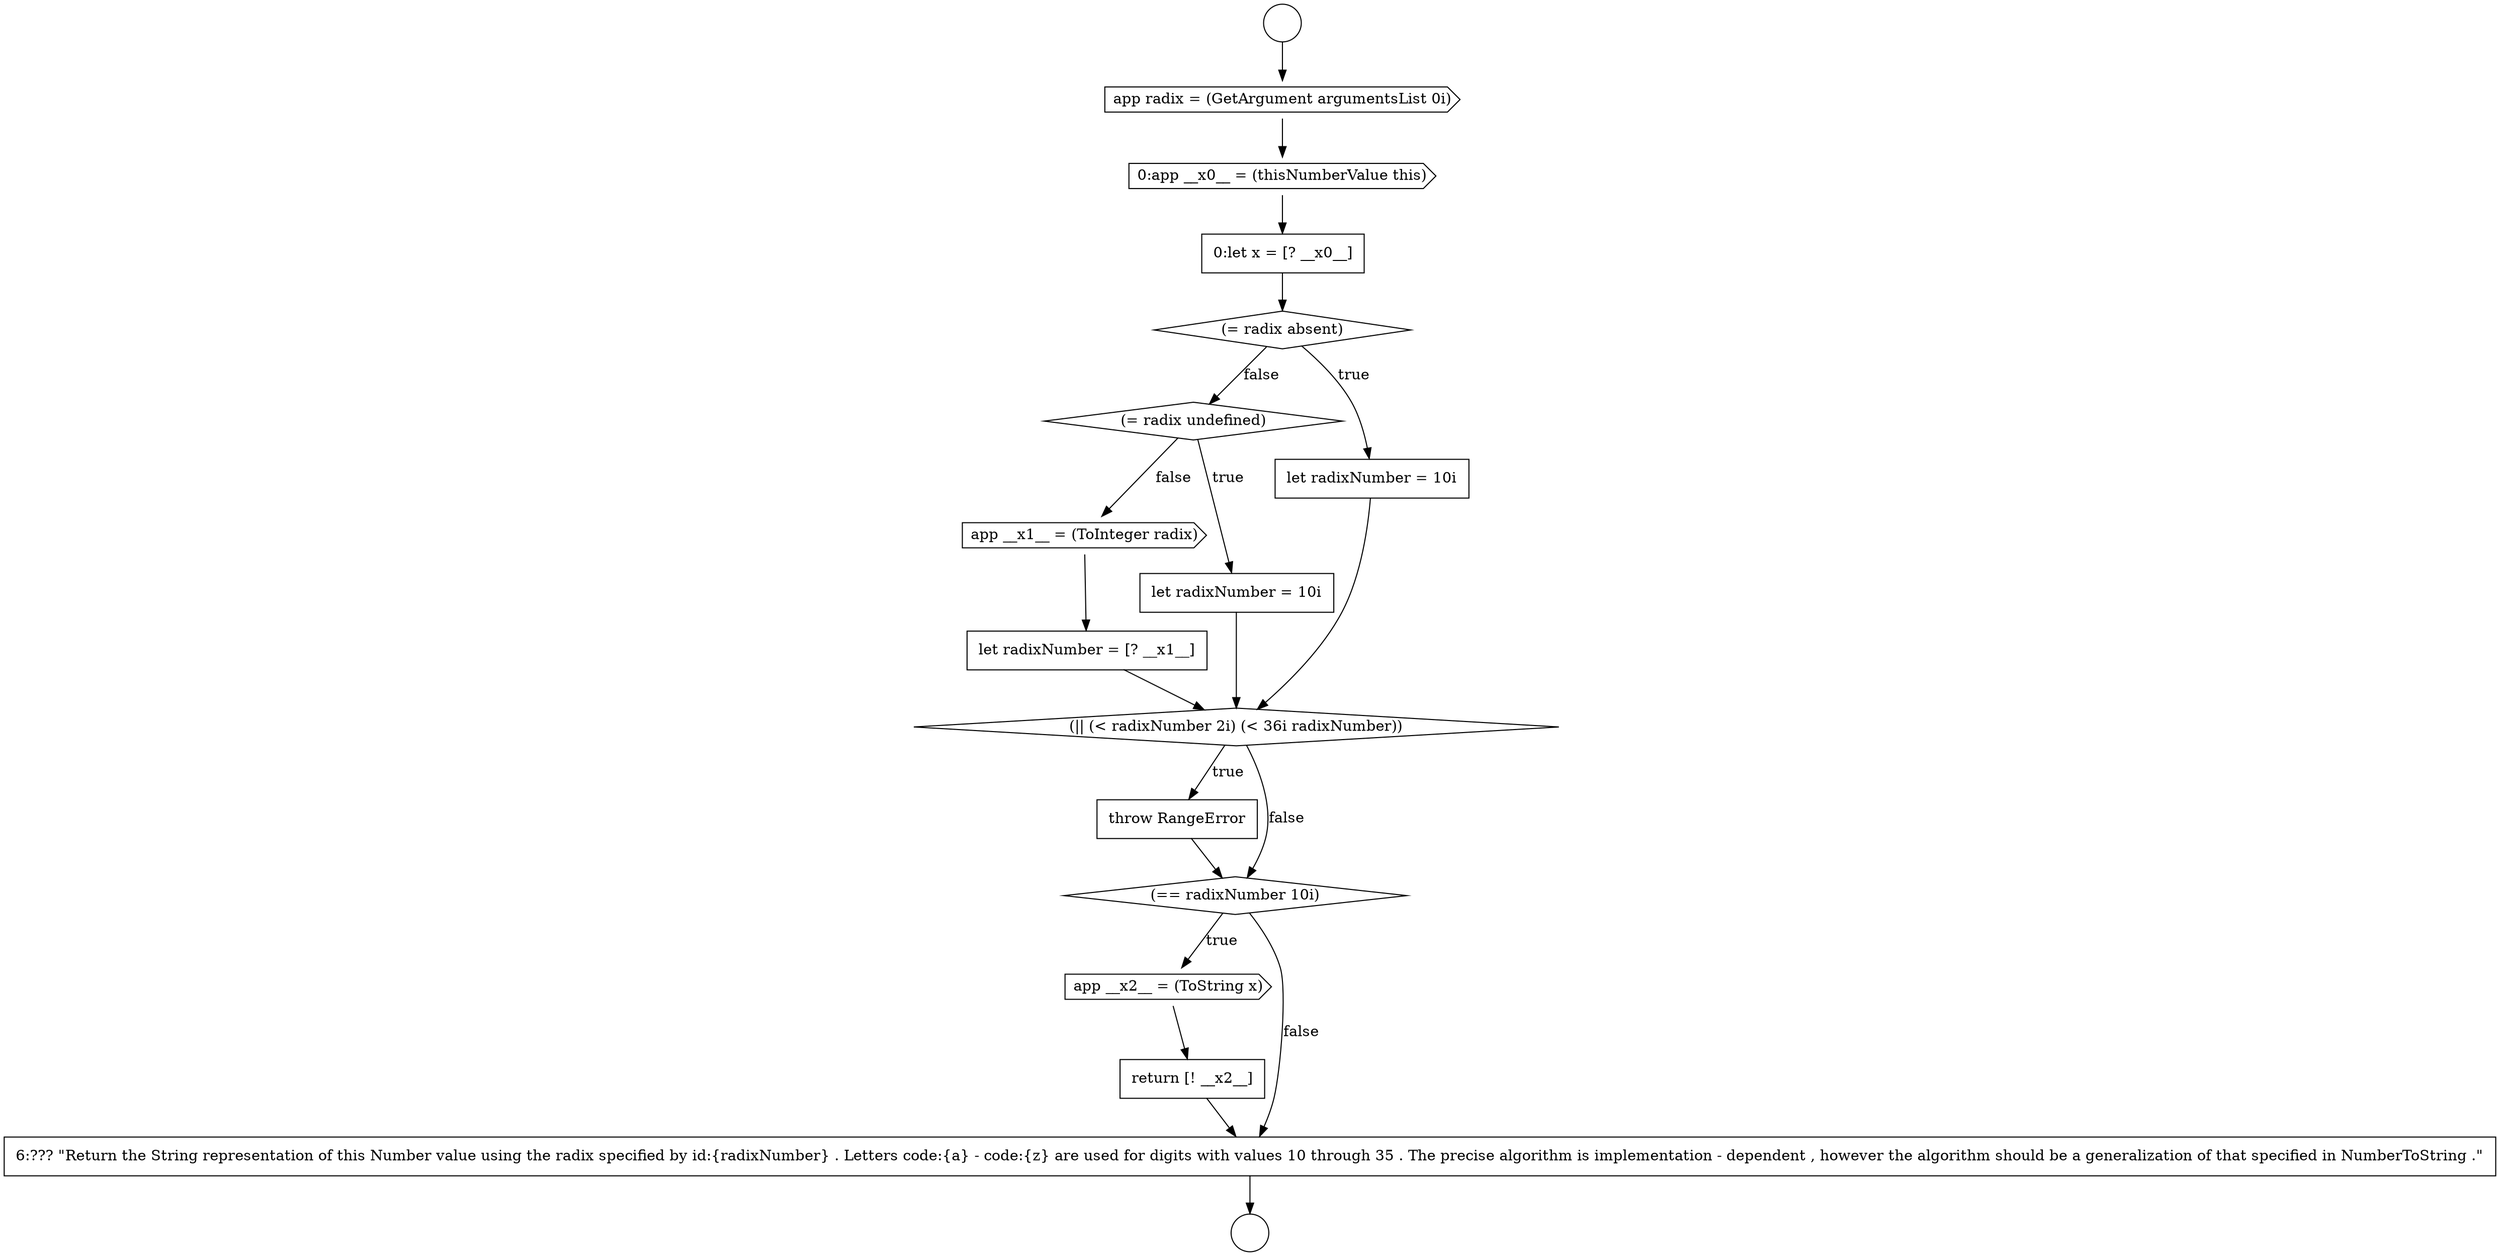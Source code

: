 digraph {
  node11998 [shape=cds, label=<<font color="black">app __x2__ = (ToString x)</font>> color="black" fillcolor="white" style=filled]
  node11994 [shape=none, margin=0, label=<<font color="black">
    <table border="0" cellborder="1" cellspacing="0" cellpadding="10">
      <tr><td align="left">let radixNumber = [? __x1__]</td></tr>
    </table>
  </font>> color="black" fillcolor="white" style=filled]
  node11996 [shape=none, margin=0, label=<<font color="black">
    <table border="0" cellborder="1" cellspacing="0" cellpadding="10">
      <tr><td align="left">throw RangeError</td></tr>
    </table>
  </font>> color="black" fillcolor="white" style=filled]
  node12000 [shape=none, margin=0, label=<<font color="black">
    <table border="0" cellborder="1" cellspacing="0" cellpadding="10">
      <tr><td align="left">6:??? &quot;Return the String representation of this Number value using the radix specified by id:{radixNumber} . Letters code:{a} - code:{z} are used for digits with values 10 through 35 . The precise algorithm is implementation - dependent , however the algorithm should be a generalization of that specified in NumberToString .&quot;</td></tr>
    </table>
  </font>> color="black" fillcolor="white" style=filled]
  node11995 [shape=diamond, label=<<font color="black">(|| (&lt; radixNumber 2i) (&lt; 36i radixNumber))</font>> color="black" fillcolor="white" style=filled]
  node11999 [shape=none, margin=0, label=<<font color="black">
    <table border="0" cellborder="1" cellspacing="0" cellpadding="10">
      <tr><td align="left">return [! __x2__]</td></tr>
    </table>
  </font>> color="black" fillcolor="white" style=filled]
  node11986 [shape=cds, label=<<font color="black">app radix = (GetArgument argumentsList 0i)</font>> color="black" fillcolor="white" style=filled]
  node11991 [shape=diamond, label=<<font color="black">(= radix undefined)</font>> color="black" fillcolor="white" style=filled]
  node11993 [shape=cds, label=<<font color="black">app __x1__ = (ToInteger radix)</font>> color="black" fillcolor="white" style=filled]
  node11984 [shape=circle label=" " color="black" fillcolor="white" style=filled]
  node11997 [shape=diamond, label=<<font color="black">(== radixNumber 10i)</font>> color="black" fillcolor="white" style=filled]
  node11987 [shape=cds, label=<<font color="black">0:app __x0__ = (thisNumberValue this)</font>> color="black" fillcolor="white" style=filled]
  node11989 [shape=diamond, label=<<font color="black">(= radix absent)</font>> color="black" fillcolor="white" style=filled]
  node11988 [shape=none, margin=0, label=<<font color="black">
    <table border="0" cellborder="1" cellspacing="0" cellpadding="10">
      <tr><td align="left">0:let x = [? __x0__]</td></tr>
    </table>
  </font>> color="black" fillcolor="white" style=filled]
  node11990 [shape=none, margin=0, label=<<font color="black">
    <table border="0" cellborder="1" cellspacing="0" cellpadding="10">
      <tr><td align="left">let radixNumber = 10i</td></tr>
    </table>
  </font>> color="black" fillcolor="white" style=filled]
  node11992 [shape=none, margin=0, label=<<font color="black">
    <table border="0" cellborder="1" cellspacing="0" cellpadding="10">
      <tr><td align="left">let radixNumber = 10i</td></tr>
    </table>
  </font>> color="black" fillcolor="white" style=filled]
  node11985 [shape=circle label=" " color="black" fillcolor="white" style=filled]
  node11989 -> node11990 [label=<<font color="black">true</font>> color="black"]
  node11989 -> node11991 [label=<<font color="black">false</font>> color="black"]
  node11991 -> node11992 [label=<<font color="black">true</font>> color="black"]
  node11991 -> node11993 [label=<<font color="black">false</font>> color="black"]
  node11992 -> node11995 [ color="black"]
  node11996 -> node11997 [ color="black"]
  node11997 -> node11998 [label=<<font color="black">true</font>> color="black"]
  node11997 -> node12000 [label=<<font color="black">false</font>> color="black"]
  node12000 -> node11985 [ color="black"]
  node11998 -> node11999 [ color="black"]
  node11993 -> node11994 [ color="black"]
  node11987 -> node11988 [ color="black"]
  node11988 -> node11989 [ color="black"]
  node11999 -> node12000 [ color="black"]
  node11995 -> node11996 [label=<<font color="black">true</font>> color="black"]
  node11995 -> node11997 [label=<<font color="black">false</font>> color="black"]
  node11986 -> node11987 [ color="black"]
  node11994 -> node11995 [ color="black"]
  node11984 -> node11986 [ color="black"]
  node11990 -> node11995 [ color="black"]
}
